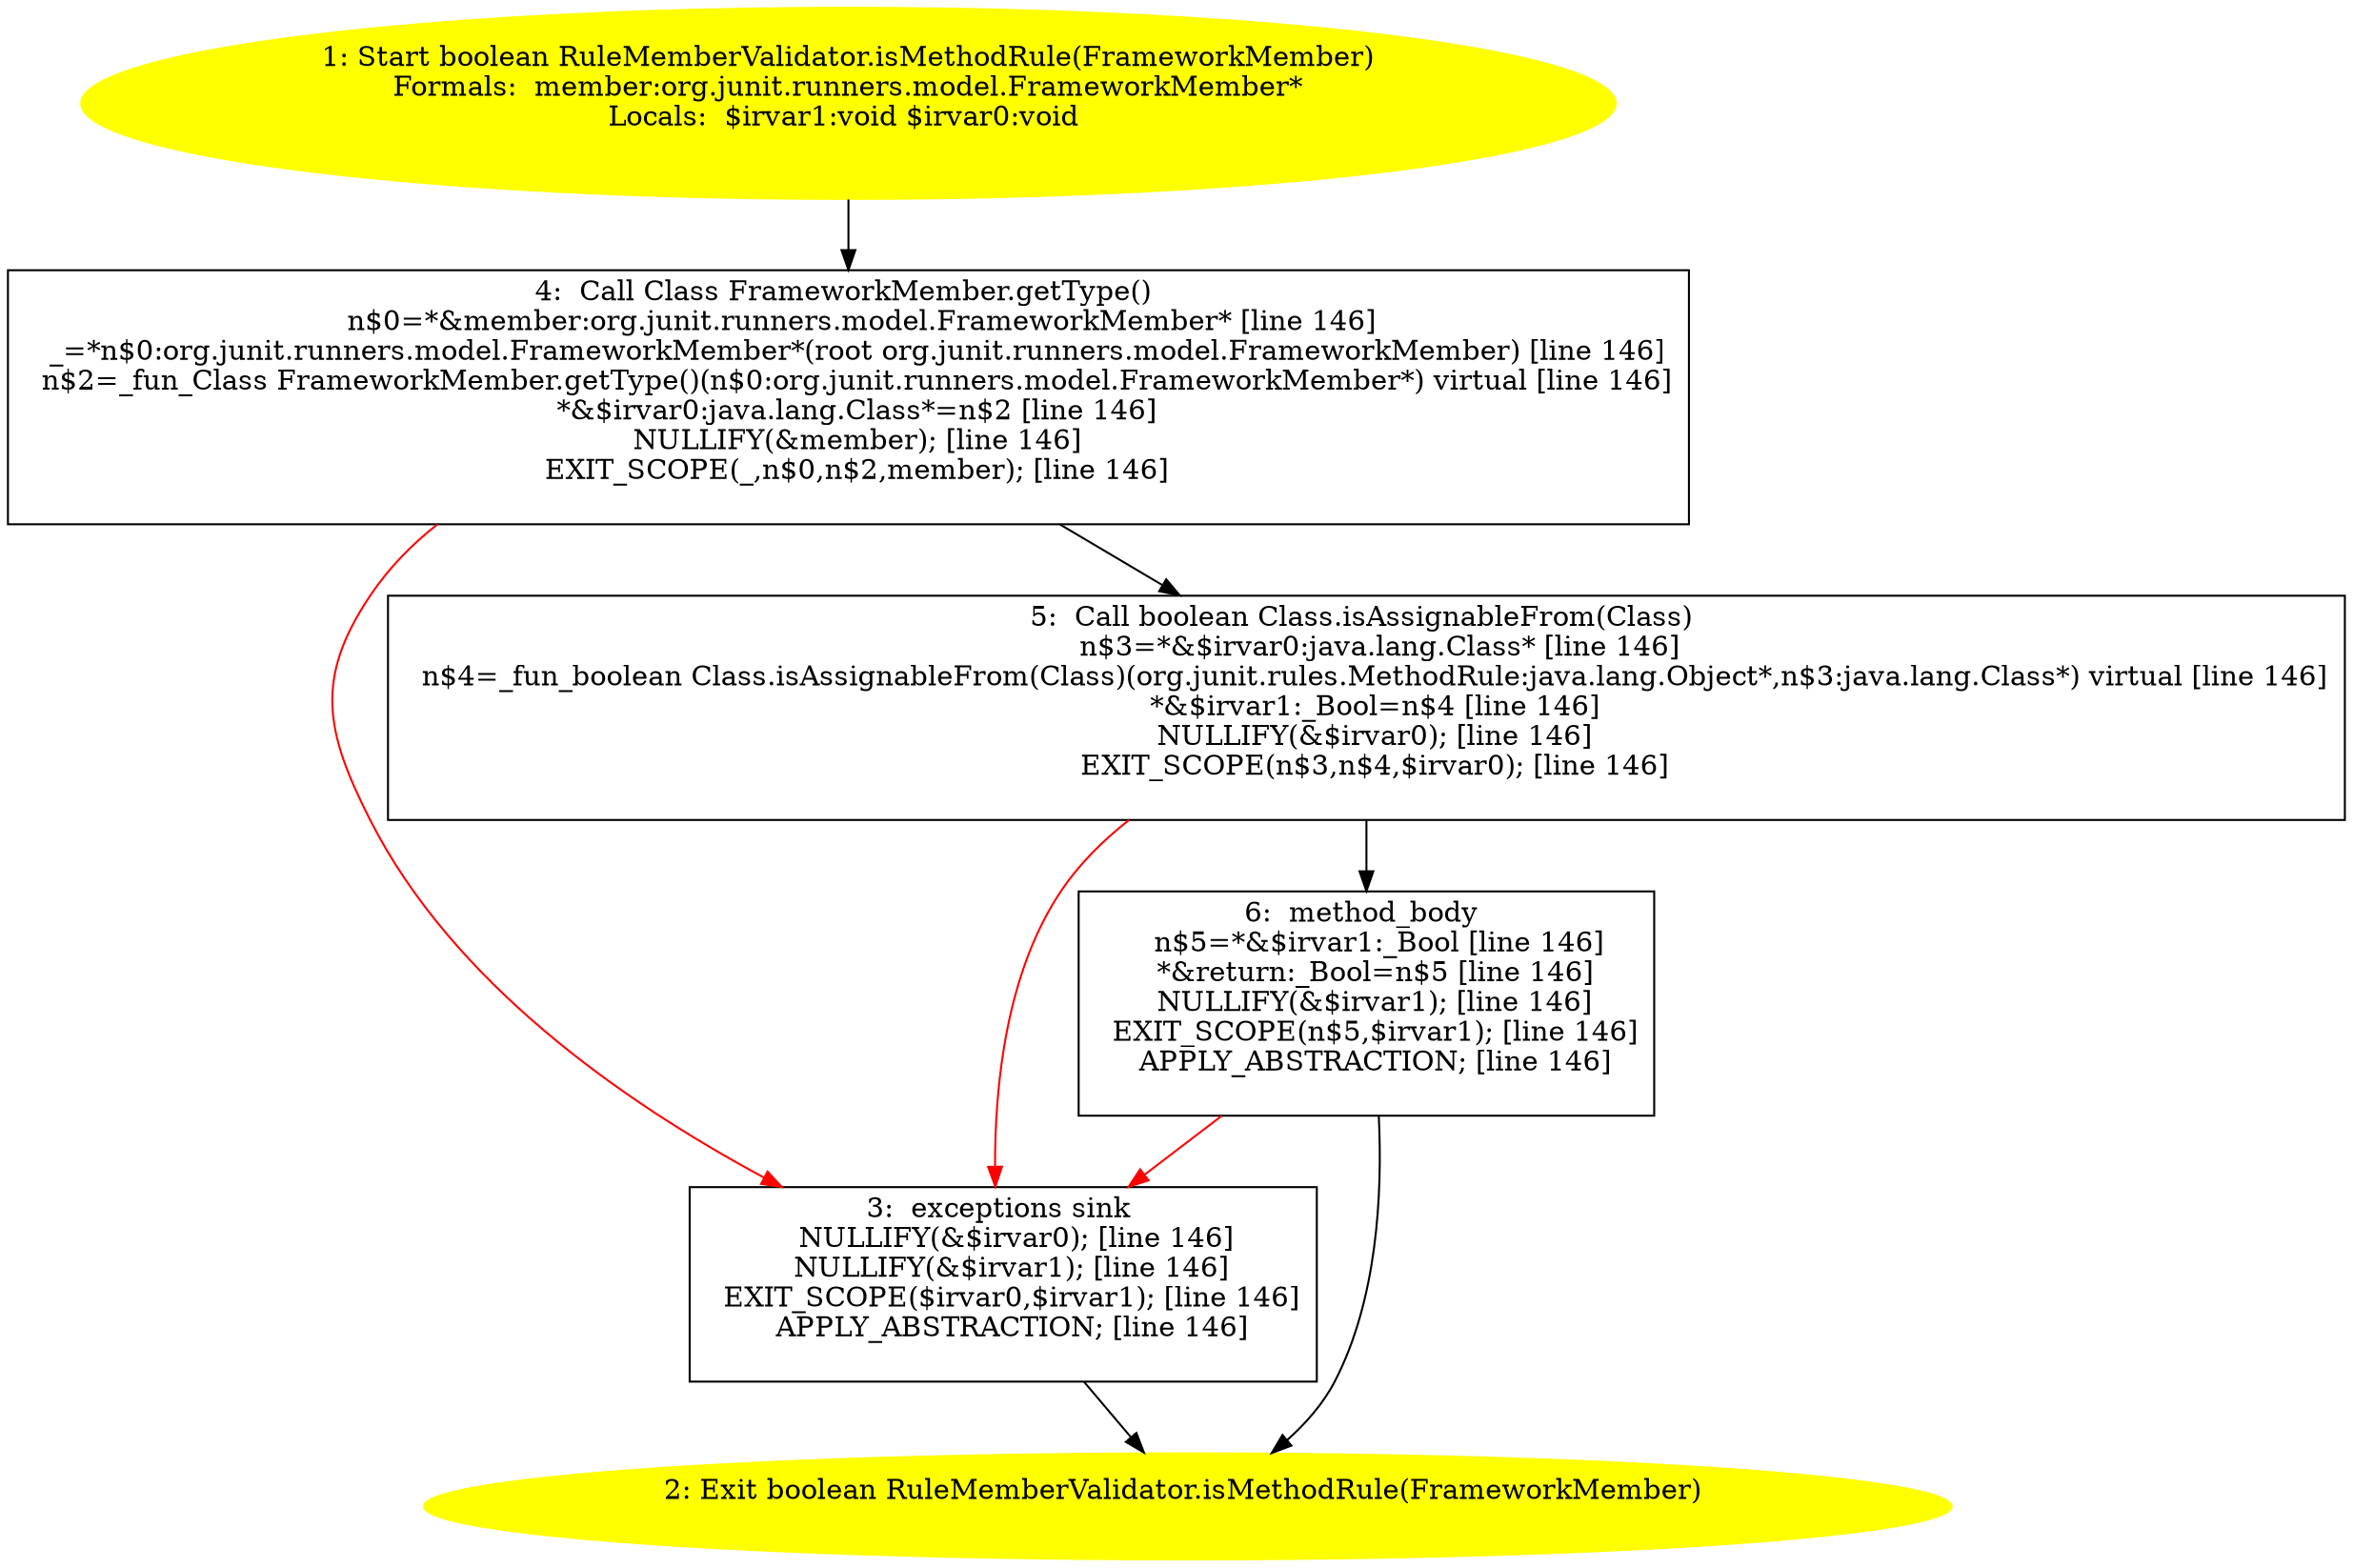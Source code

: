 /* @generated */
digraph cfg {
"org.junit.internal.runners.rules.RuleMemberValidator.isMethodRule(org.junit.runners.model.FrameworkM.18feee19fc2783fd1024e97de55e2586_1" [label="1: Start boolean RuleMemberValidator.isMethodRule(FrameworkMember)\nFormals:  member:org.junit.runners.model.FrameworkMember*\nLocals:  $irvar1:void $irvar0:void \n  " color=yellow style=filled]
	

	 "org.junit.internal.runners.rules.RuleMemberValidator.isMethodRule(org.junit.runners.model.FrameworkM.18feee19fc2783fd1024e97de55e2586_1" -> "org.junit.internal.runners.rules.RuleMemberValidator.isMethodRule(org.junit.runners.model.FrameworkM.18feee19fc2783fd1024e97de55e2586_4" ;
"org.junit.internal.runners.rules.RuleMemberValidator.isMethodRule(org.junit.runners.model.FrameworkM.18feee19fc2783fd1024e97de55e2586_2" [label="2: Exit boolean RuleMemberValidator.isMethodRule(FrameworkMember) \n  " color=yellow style=filled]
	

"org.junit.internal.runners.rules.RuleMemberValidator.isMethodRule(org.junit.runners.model.FrameworkM.18feee19fc2783fd1024e97de55e2586_3" [label="3:  exceptions sink \n   NULLIFY(&$irvar0); [line 146]\n  NULLIFY(&$irvar1); [line 146]\n  EXIT_SCOPE($irvar0,$irvar1); [line 146]\n  APPLY_ABSTRACTION; [line 146]\n " shape="box"]
	

	 "org.junit.internal.runners.rules.RuleMemberValidator.isMethodRule(org.junit.runners.model.FrameworkM.18feee19fc2783fd1024e97de55e2586_3" -> "org.junit.internal.runners.rules.RuleMemberValidator.isMethodRule(org.junit.runners.model.FrameworkM.18feee19fc2783fd1024e97de55e2586_2" ;
"org.junit.internal.runners.rules.RuleMemberValidator.isMethodRule(org.junit.runners.model.FrameworkM.18feee19fc2783fd1024e97de55e2586_4" [label="4:  Call Class FrameworkMember.getType() \n   n$0=*&member:org.junit.runners.model.FrameworkMember* [line 146]\n  _=*n$0:org.junit.runners.model.FrameworkMember*(root org.junit.runners.model.FrameworkMember) [line 146]\n  n$2=_fun_Class FrameworkMember.getType()(n$0:org.junit.runners.model.FrameworkMember*) virtual [line 146]\n  *&$irvar0:java.lang.Class*=n$2 [line 146]\n  NULLIFY(&member); [line 146]\n  EXIT_SCOPE(_,n$0,n$2,member); [line 146]\n " shape="box"]
	

	 "org.junit.internal.runners.rules.RuleMemberValidator.isMethodRule(org.junit.runners.model.FrameworkM.18feee19fc2783fd1024e97de55e2586_4" -> "org.junit.internal.runners.rules.RuleMemberValidator.isMethodRule(org.junit.runners.model.FrameworkM.18feee19fc2783fd1024e97de55e2586_5" ;
	 "org.junit.internal.runners.rules.RuleMemberValidator.isMethodRule(org.junit.runners.model.FrameworkM.18feee19fc2783fd1024e97de55e2586_4" -> "org.junit.internal.runners.rules.RuleMemberValidator.isMethodRule(org.junit.runners.model.FrameworkM.18feee19fc2783fd1024e97de55e2586_3" [color="red" ];
"org.junit.internal.runners.rules.RuleMemberValidator.isMethodRule(org.junit.runners.model.FrameworkM.18feee19fc2783fd1024e97de55e2586_5" [label="5:  Call boolean Class.isAssignableFrom(Class) \n   n$3=*&$irvar0:java.lang.Class* [line 146]\n  n$4=_fun_boolean Class.isAssignableFrom(Class)(org.junit.rules.MethodRule:java.lang.Object*,n$3:java.lang.Class*) virtual [line 146]\n  *&$irvar1:_Bool=n$4 [line 146]\n  NULLIFY(&$irvar0); [line 146]\n  EXIT_SCOPE(n$3,n$4,$irvar0); [line 146]\n " shape="box"]
	

	 "org.junit.internal.runners.rules.RuleMemberValidator.isMethodRule(org.junit.runners.model.FrameworkM.18feee19fc2783fd1024e97de55e2586_5" -> "org.junit.internal.runners.rules.RuleMemberValidator.isMethodRule(org.junit.runners.model.FrameworkM.18feee19fc2783fd1024e97de55e2586_6" ;
	 "org.junit.internal.runners.rules.RuleMemberValidator.isMethodRule(org.junit.runners.model.FrameworkM.18feee19fc2783fd1024e97de55e2586_5" -> "org.junit.internal.runners.rules.RuleMemberValidator.isMethodRule(org.junit.runners.model.FrameworkM.18feee19fc2783fd1024e97de55e2586_3" [color="red" ];
"org.junit.internal.runners.rules.RuleMemberValidator.isMethodRule(org.junit.runners.model.FrameworkM.18feee19fc2783fd1024e97de55e2586_6" [label="6:  method_body \n   n$5=*&$irvar1:_Bool [line 146]\n  *&return:_Bool=n$5 [line 146]\n  NULLIFY(&$irvar1); [line 146]\n  EXIT_SCOPE(n$5,$irvar1); [line 146]\n  APPLY_ABSTRACTION; [line 146]\n " shape="box"]
	

	 "org.junit.internal.runners.rules.RuleMemberValidator.isMethodRule(org.junit.runners.model.FrameworkM.18feee19fc2783fd1024e97de55e2586_6" -> "org.junit.internal.runners.rules.RuleMemberValidator.isMethodRule(org.junit.runners.model.FrameworkM.18feee19fc2783fd1024e97de55e2586_2" ;
	 "org.junit.internal.runners.rules.RuleMemberValidator.isMethodRule(org.junit.runners.model.FrameworkM.18feee19fc2783fd1024e97de55e2586_6" -> "org.junit.internal.runners.rules.RuleMemberValidator.isMethodRule(org.junit.runners.model.FrameworkM.18feee19fc2783fd1024e97de55e2586_3" [color="red" ];
}
